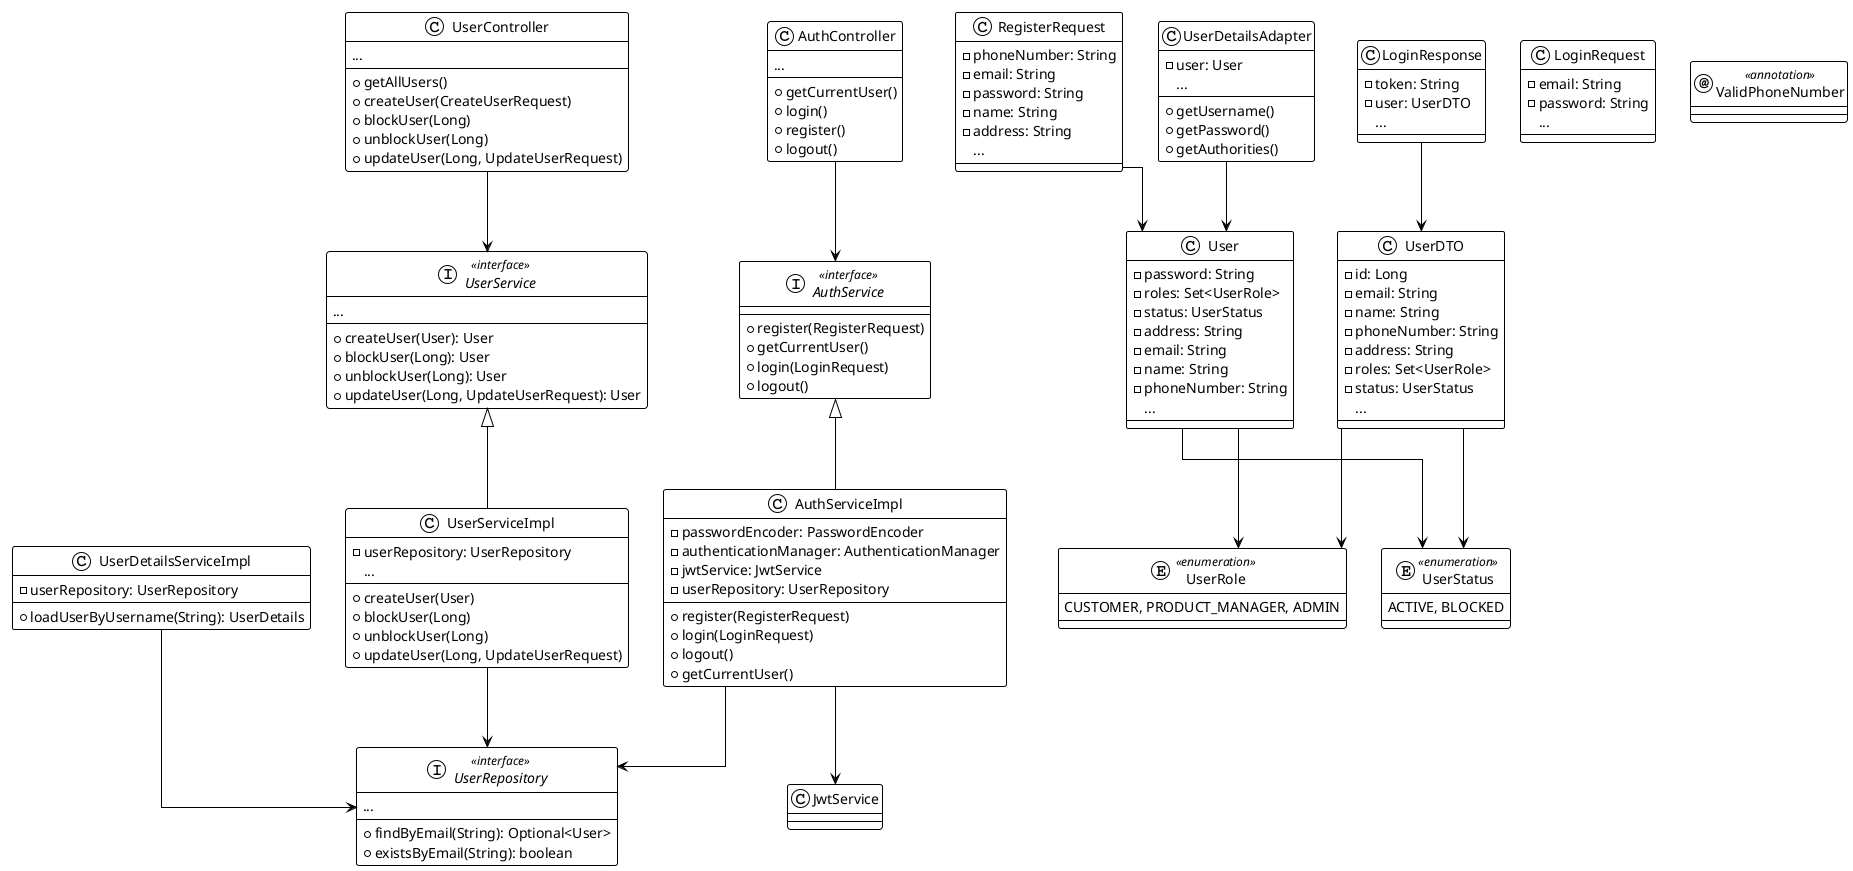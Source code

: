 @startuml
!theme plain
top to bottom direction
skinparam linetype ortho

' ==========
' Classes
' ==========
class AuthController {
  + getCurrentUser()
  + login()
  + register()
  + logout()
  ...
}

interface AuthService << interface >> {
  + register(RegisterRequest)
  + getCurrentUser()
  + login(LoginRequest)
  + logout()
}

class AuthServiceImpl {
  - passwordEncoder: PasswordEncoder
  - authenticationManager: AuthenticationManager
  - jwtService: JwtService
  - userRepository: UserRepository
  + register(RegisterRequest)
  + login(LoginRequest)
  + logout()
  + getCurrentUser()
}

class User {
  - password: String
  - roles: Set<UserRole>
  - status: UserStatus
  - address: String
  - email: String
  - name: String
  - phoneNumber: String
  ...
}

enum UserRole << enumeration >> {
  CUSTOMER, PRODUCT_MANAGER, ADMIN
}

enum UserStatus << enumeration >> {
  ACTIVE, BLOCKED
}

interface UserRepository << interface >> {
  + findByEmail(String): Optional<User>
  + existsByEmail(String): boolean
  ...
}

interface UserService << interface >> {
  + createUser(User): User
  + blockUser(Long): User
  + unblockUser(Long): User
  + updateUser(Long, UpdateUserRequest): User
  ...
}

class UserServiceImpl {
  - userRepository: UserRepository
  + createUser(User)
  + blockUser(Long)
  + unblockUser(Long)
  + updateUser(Long, UpdateUserRequest)
  ...
}

class UserController {
  + getAllUsers()
  + createUser(CreateUserRequest)
  + blockUser(Long)
  + unblockUser(Long)
  + updateUser(Long, UpdateUserRequest)
  ...
}

class UserDetailsAdapter {
  - user: User
  + getUsername()
  + getPassword()
  + getAuthorities()
  ...
}

class UserDetailsServiceImpl {
  - userRepository: UserRepository
  + loadUserByUsername(String): UserDetails
}

class LoginRequest {
  - email: String
  - password: String
  ...
}

class LoginResponse {
  - token: String
  - user: UserDTO
  ...
}

class RegisterRequest {
  - phoneNumber: String
  - email: String
  - password: String
  - name: String
  - address: String
  ...
}

class UserDTO {
  - id: Long
  - email: String
  - name: String
  - phoneNumber: String
  - address: String
  - roles: Set<UserRole>
  - status: UserStatus
  ...
}

annotation ValidPhoneNumber << annotation >>

' ==========
' Relationships
' ==========
AuthController --> AuthService
AuthServiceImpl -up-|> AuthService
AuthServiceImpl --> JwtService
AuthServiceImpl --> UserRepository

UserController --> UserService
UserServiceImpl -up-|> UserService
UserServiceImpl --> UserRepository

UserDetailsServiceImpl --> UserRepository
UserDetailsAdapter --> User

User --> UserRole
User --> UserStatus

LoginResponse --> UserDTO
RegisterRequest --> User
UserDTO --> UserRole
UserDTO --> UserStatus

@enduml
